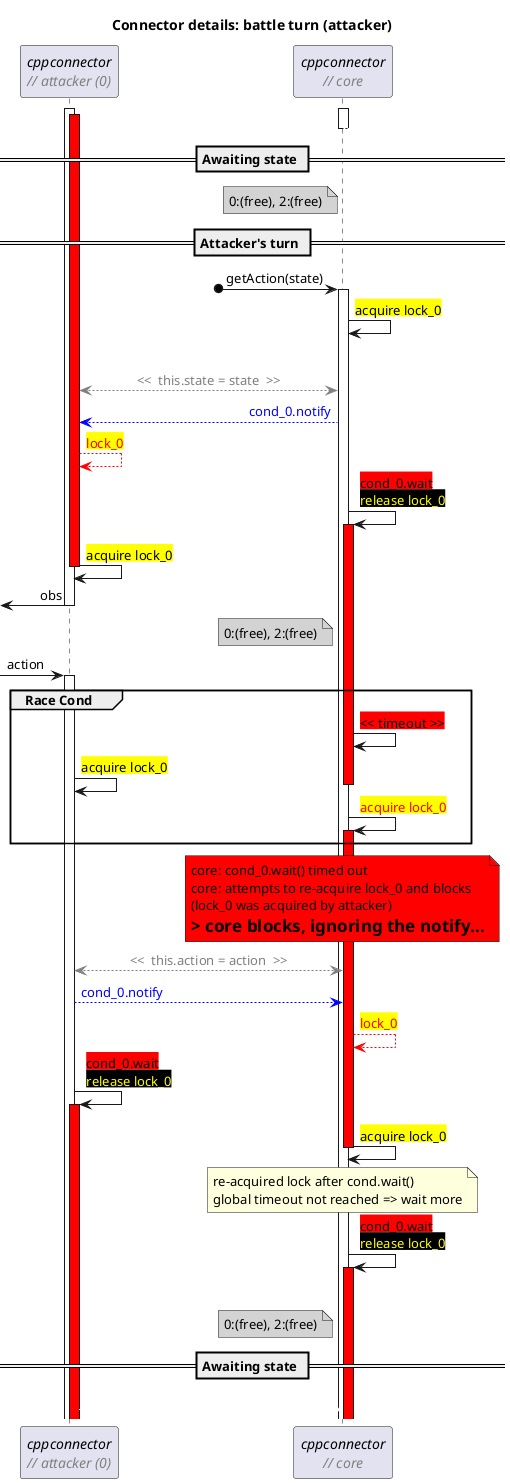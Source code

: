 @startuml "connector-details-init"

title "Connector details: battle turn (attacker)"

skinparam sequenceBoxBorderColor #FFF
skinparam sequenceMessageAlign direction

!$nbsp = "<U+00A0>"

' workaround the fact that text alignment can only be
' set globally. Using hspace(n) returns N monospaced
' $nbsp chars
!function $hspace($length)
  !$res = ""
  !$i = $length
  !while $i > 0
    !$res = $res + $nbsp
    !$i = $i - 1
  !endwhile
  !return "<font:monospaced>"+$res+"</font>"
!endfunction

!function $desc($txt)
  !return "<font:Arial><color:Gray><i>// "+$txt+"</i></color></font>"
!endfunction

!function $lock_acq_fail_text($txt)
  !return "<back:yellow><color:red>" + $txt
!endfunction

!function $lock_rel_text($lock_id)
  !return "<color:yellow><back:black>release lock_" + $lock_id + "</back></color>"
!endfunction

!function $pred_fail_text($txt)
  !return "<back:red><<" + $nbsp + $txt + $nbsp + ">>"
!endfunction

!function $pred_ok_text($txt)
  !return "<back:lightgreen><<" + $nbsp + $txt + $nbsp + ">>"
!endfunction

!procedure $lock_acq_fail($node, $lock_id)
  $node -> $node : $lock_acq_fail_text("acquire lock_" + $lock_id)
  activate $node #red
!endprocedure

!procedure $lock_acq_direct($node, $lock_id)
  $node -> $node : <back:yellow>acquire lock_##$lock_id</back>
!endprocedure

!procedure $lock_acq_latent($node, $lock_id)
  $lock_acq_direct($node, $lock_id)
  deactivate $node
!endprocedure

!procedure $lock_rel($node, $lock_id)
  $node -> $node : $lock_rel_text($lock_id)
!endprocedure

!procedure $pred_fail($node, $txt)
  $node -> $node : $pred_fail_text($txt)
!endprocedure

!procedure $pred_ok($node, $txt)
  $node -> $node : $pred_ok_text($txt)
!endprocedure

!procedure $cond_wait($node, $cond_id)
  $node -> $node : <back:red>cond_##$cond_id##.wait</back>\n$lock_rel_text($cond_id)
  activate $node #red
!endprocedure

!procedure $cond_wait_pred($node, $cond_id, $pred)
  $node -> $node : <back:red>cond_##$cond_id##.wait\n$pred_fail_text($pred)\n$lock_rel_text($cond_id)
  activate $node #red
!endprocedure

!procedure $cond_notify($NodeA, $NodeB, $cond_id)
  $NodeA --[#blue]> $NodeB : <color:blue>cond_##$cond_id##.notify</color>
  $NodeB --[#red]> $NodeB : $lock_acq_fail_text("lock_" + $cond_id)
!endfunction

!procedure $cond_switch($NodeA, $NodeB, $cond_id)
  $cond_notify($NodeA, $NodeB, $cond_id)
  $cond_wait($NodeA, $cond_id)
  $lock_acq_latent($NodeB, $cond_id)
!endfunction

!procedure $flow(envid, $flowname)
  note over CTRL##envid, DualEnv##envid #LightBlue : ↓ flow_##$flowname ↓
!endprocedure

!procedure $lockreport($owner_0, $owner_2)
  note left of core #lightgray
  <font:monospace>0</font>:$owner_0, <font:monospace>2</font>:$owner_2
  end note
!endprocedure

!function $replace($txt, $search, $repl)
  !$replaced = ""
  !while %strpos($txt, $search) >= 0
    !$position = %strpos($txt, $search)
    !$replaced = $replaced + %substr($txt, 0, $position) + $repl
    !$txt = %substr($txt, $position + %strlen($search))
  !endwhile
  !return $replaced + $txt
!endfunction

!procedure $sharevar($node1, $node2, $txt)
  $node1 <--[#gray]> $node2 : <color:gray><font:monospace><<$nbsp $txt $nbsp>>
!endfunction

' avoids super long note lines in the diagram
!function $str($txt)
  !return $replace($txt, "\n", %newline())
!endfunction

participant "//cppconnector//\n$desc('attacker (0)')" as att
participant "//cppconnector//\n$desc(core)" as core


activate att
activate core
?-[#white]> core :
activate att #red

core --[#white]>  -- :

== Awaiting state ==

$lockreport("(free)", "(free)")

== Attacker's turn ==

?o-> core ++ : getAction(state)
$lock_acq_direct(core, 0)
|||
$sharevar(core, att, "this.state = state")
$cond_switch(core, att, 0)
att ->[ -- : obs

$lockreport("(free)", "(free)")

[-> att ++ : action
group Race Cond
  $pred_fail(core, "timeout")
  $lock_acq_direct(att, 0)
  deactivate core
  $lock_acq_fail(core, 0)
end

note over core #red
  core: cond_0.wait() timed out
  core: attempts to re-acquire lock_0 and blocks
  (lock_0 was acquired by attacker)
  => core blocks, ignoring the notify...
end note

$sharevar(att, core, "this.action = action")
$cond_notify(att, core, 0)
$cond_wait(att, 0)
$lock_acq_latent(core, 0)
note over core
  re-acquired lock after cond.wait()
  global timeout not reached => wait more
end note
$cond_wait(core, 0)


|||
$lockreport("(free)", "(free)")

== Awaiting state ==

''''''''''''''''''''''''''''''
''' HORIZONTAL SPACING

att -[#fff]> core : $hspace(30)

@enduml
